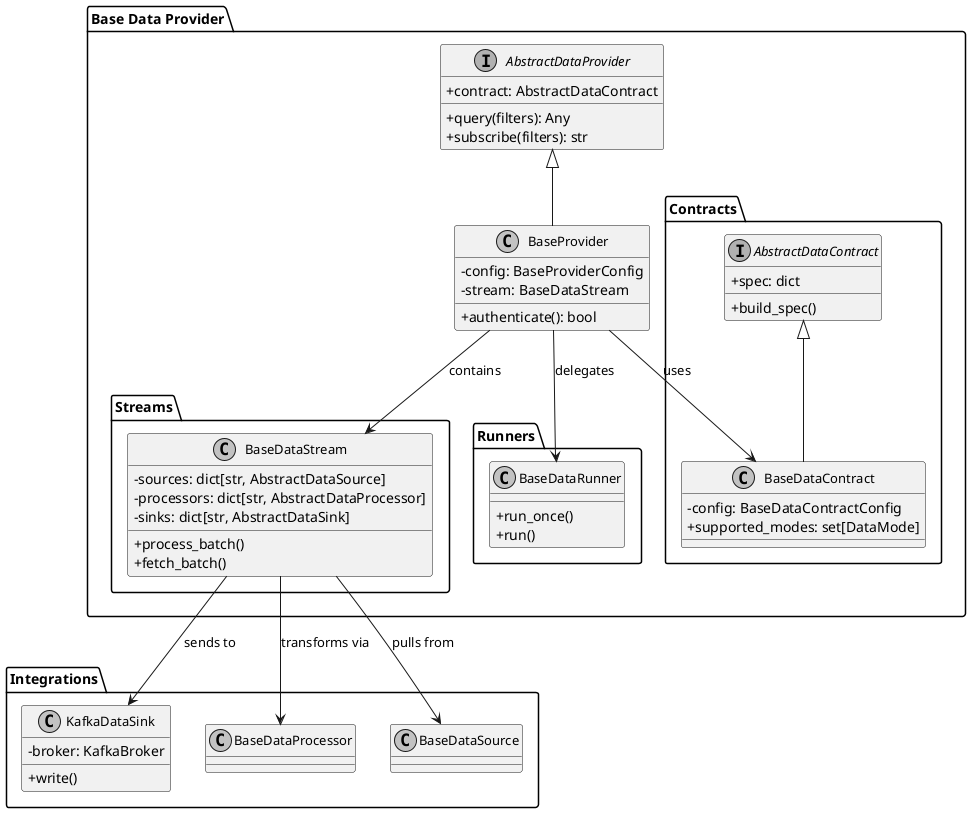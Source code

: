 @startuml DataProviderArchitecture

skinparam monochrome true
skinparam shadowing false
skinparam classFontSize 13
skinparam classAttributeIconSize 0

package "Base Data Provider" {
  interface AbstractDataProvider {
    +query(filters): Any
    +subscribe(filters): str
    +contract: AbstractDataContract
  }

  class BaseProvider {
    -config: BaseProviderConfig
    -stream: BaseDataStream
    +authenticate(): bool
  }

  AbstractDataProvider <|-- BaseProvider

  package Contracts {
    interface AbstractDataContract {
      +spec: dict
      +build_spec()
    }
    class BaseDataContract {
      -config: BaseDataContractConfig
      +supported_modes: set[DataMode]
    }
    AbstractDataContract <|-- BaseDataContract
  }

  package Streams {
    class BaseDataStream {
      -sources: dict[str, AbstractDataSource]
      -processors: dict[str, AbstractDataProcessor]
      -sinks: dict[str, AbstractDataSink]
      +process_batch()
      +fetch_batch()
    }
  }

  package Runners {
    class BaseDataRunner {
      +run_once()
      +run()
    }
  }

  BaseProvider --> BaseDataContract: uses
  BaseProvider --> BaseDataStream: contains
  BaseProvider --> BaseDataRunner: delegates
}

package Integrations {
  class KafkaDataSink {
    -broker: KafkaBroker
    +write()
  }

  BaseDataStream --> KafkaDataSink: sends to
  BaseDataStream --> BaseDataProcessor: transforms via
  BaseDataStream --> BaseDataSource: pulls from
}

note right of BaseProvider::query
  Synchronous execution path:
  1. Validate contract
  2. Authenticate
  3. Process through stream
end note

note left of BaseProvider::subscribe
  Asynchronous execution:
  1. Creates Kafka topic
  2. Starts continuous stream
  3. Returns topic name
end note

@enduml